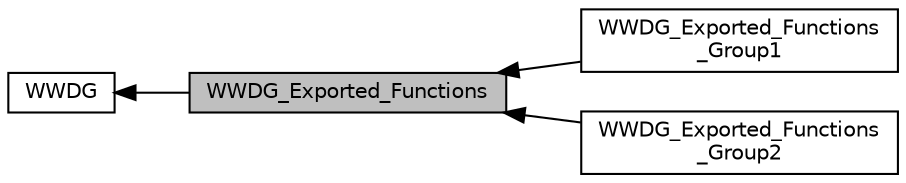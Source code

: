 digraph "WWDG_Exported_Functions"
{
  edge [fontname="Helvetica",fontsize="10",labelfontname="Helvetica",labelfontsize="10"];
  node [fontname="Helvetica",fontsize="10",shape=record];
  rankdir=LR;
  Node1 [label="WWDG",height=0.2,width=0.4,color="black", fillcolor="white", style="filled",URL="$group___w_w_d_g.html"];
  Node2 [label="WWDG_Exported_Functions\l_Group1",height=0.2,width=0.4,color="black", fillcolor="white", style="filled",URL="$group___w_w_d_g___exported___functions___group1.html"];
  Node3 [label="WWDG_Exported_Functions\l_Group2",height=0.2,width=0.4,color="black", fillcolor="white", style="filled",URL="$group___w_w_d_g___exported___functions___group2.html"];
  Node0 [label="WWDG_Exported_Functions",height=0.2,width=0.4,color="black", fillcolor="grey75", style="filled", fontcolor="black"];
  Node1->Node0 [shape=plaintext, dir="back", style="solid"];
  Node0->Node2 [shape=plaintext, dir="back", style="solid"];
  Node0->Node3 [shape=plaintext, dir="back", style="solid"];
}
